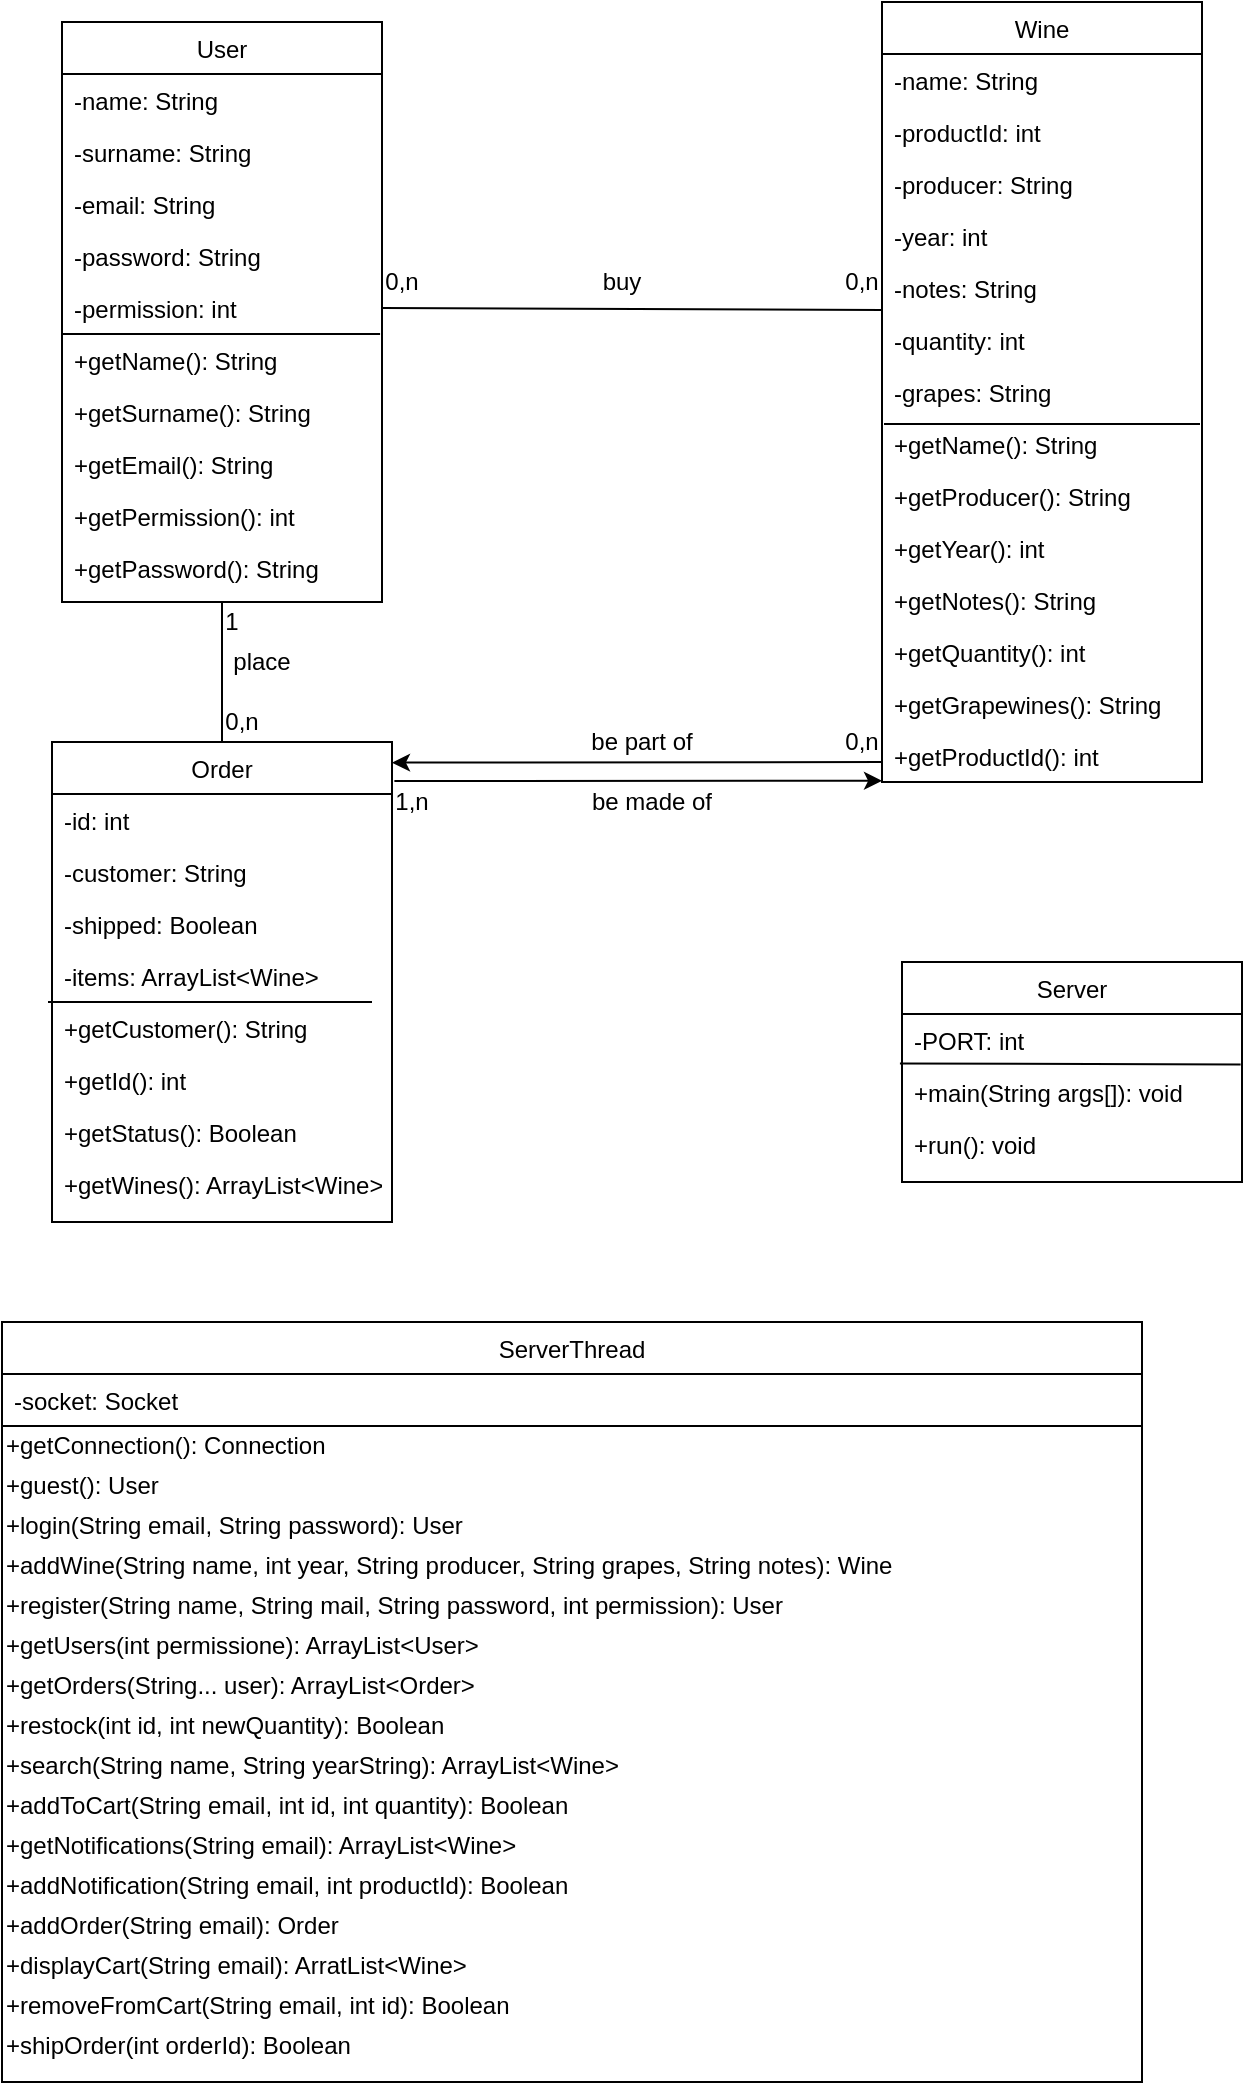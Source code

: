 <mxfile version="14.0.1" type="github">
  <diagram id="C5RBs43oDa-KdzZeNtuy" name="Page-1">
    <mxGraphModel dx="569" dy="1487" grid="1" gridSize="10" guides="1" tooltips="1" connect="1" arrows="1" fold="1" page="1" pageScale="1" pageWidth="827" pageHeight="1169" math="0" shadow="0">
      <root>
        <mxCell id="WIyWlLk6GJQsqaUBKTNV-0" />
        <mxCell id="WIyWlLk6GJQsqaUBKTNV-1" parent="WIyWlLk6GJQsqaUBKTNV-0" />
        <mxCell id="zkfFHV4jXpPFQw0GAbJ--6" value="Order" style="swimlane;fontStyle=0;align=center;verticalAlign=top;childLayout=stackLayout;horizontal=1;startSize=26;horizontalStack=0;resizeParent=1;resizeLast=0;collapsible=1;marginBottom=0;rounded=0;shadow=0;strokeWidth=1;" parent="WIyWlLk6GJQsqaUBKTNV-1" vertex="1">
          <mxGeometry x="165" y="-780" width="170" height="240" as="geometry">
            <mxRectangle x="130" y="380" width="160" height="26" as="alternateBounds" />
          </mxGeometry>
        </mxCell>
        <mxCell id="zkfFHV4jXpPFQw0GAbJ--7" value="-id: int" style="text;align=left;verticalAlign=top;spacingLeft=4;spacingRight=4;overflow=hidden;rotatable=0;points=[[0,0.5],[1,0.5]];portConstraint=eastwest;" parent="zkfFHV4jXpPFQw0GAbJ--6" vertex="1">
          <mxGeometry y="26" width="170" height="26" as="geometry" />
        </mxCell>
        <mxCell id="zkfFHV4jXpPFQw0GAbJ--8" value="-customer: String" style="text;align=left;verticalAlign=top;spacingLeft=4;spacingRight=4;overflow=hidden;rotatable=0;points=[[0,0.5],[1,0.5]];portConstraint=eastwest;rounded=0;shadow=0;html=0;" parent="zkfFHV4jXpPFQw0GAbJ--6" vertex="1">
          <mxGeometry y="52" width="170" height="26" as="geometry" />
        </mxCell>
        <mxCell id="KHxgYw2skOJuKb-MiLeZ-36" value="-shipped: Boolean" style="text;align=left;verticalAlign=top;spacingLeft=4;spacingRight=4;overflow=hidden;rotatable=0;points=[[0,0.5],[1,0.5]];portConstraint=eastwest;rounded=0;shadow=0;html=0;" vertex="1" parent="zkfFHV4jXpPFQw0GAbJ--6">
          <mxGeometry y="78" width="170" height="26" as="geometry" />
        </mxCell>
        <mxCell id="KHxgYw2skOJuKb-MiLeZ-37" value="-items: ArrayList&lt;Wine&gt;" style="text;align=left;verticalAlign=top;spacingLeft=4;spacingRight=4;overflow=hidden;rotatable=0;points=[[0,0.5],[1,0.5]];portConstraint=eastwest;rounded=0;shadow=0;html=0;" vertex="1" parent="zkfFHV4jXpPFQw0GAbJ--6">
          <mxGeometry y="104" width="170" height="26" as="geometry" />
        </mxCell>
        <mxCell id="KHxgYw2skOJuKb-MiLeZ-39" value="" style="endArrow=none;html=1;" edge="1" parent="zkfFHV4jXpPFQw0GAbJ--6">
          <mxGeometry width="50" height="50" relative="1" as="geometry">
            <mxPoint x="-2" y="130" as="sourcePoint" />
            <mxPoint x="160" y="130" as="targetPoint" />
          </mxGeometry>
        </mxCell>
        <mxCell id="KHxgYw2skOJuKb-MiLeZ-44" value="+getCustomer(): String" style="text;align=left;verticalAlign=top;spacingLeft=4;spacingRight=4;overflow=hidden;rotatable=0;points=[[0,0.5],[1,0.5]];portConstraint=eastwest;rounded=0;shadow=0;html=0;" vertex="1" parent="zkfFHV4jXpPFQw0GAbJ--6">
          <mxGeometry y="130" width="170" height="26" as="geometry" />
        </mxCell>
        <mxCell id="KHxgYw2skOJuKb-MiLeZ-42" value="+getId(): int" style="text;align=left;verticalAlign=top;spacingLeft=4;spacingRight=4;overflow=hidden;rotatable=0;points=[[0,0.5],[1,0.5]];portConstraint=eastwest;rounded=0;shadow=0;html=0;" vertex="1" parent="zkfFHV4jXpPFQw0GAbJ--6">
          <mxGeometry y="156" width="170" height="26" as="geometry" />
        </mxCell>
        <mxCell id="KHxgYw2skOJuKb-MiLeZ-43" value="+getStatus(): Boolean" style="text;align=left;verticalAlign=top;spacingLeft=4;spacingRight=4;overflow=hidden;rotatable=0;points=[[0,0.5],[1,0.5]];portConstraint=eastwest;rounded=0;shadow=0;html=0;" vertex="1" parent="zkfFHV4jXpPFQw0GAbJ--6">
          <mxGeometry y="182" width="170" height="26" as="geometry" />
        </mxCell>
        <mxCell id="KHxgYw2skOJuKb-MiLeZ-41" value="+getWines(): ArrayList&lt;Wine&gt;" style="text;align=left;verticalAlign=top;spacingLeft=4;spacingRight=4;overflow=hidden;rotatable=0;points=[[0,0.5],[1,0.5]];portConstraint=eastwest;rounded=0;shadow=0;html=0;" vertex="1" parent="zkfFHV4jXpPFQw0GAbJ--6">
          <mxGeometry y="208" width="170" height="26" as="geometry" />
        </mxCell>
        <mxCell id="zkfFHV4jXpPFQw0GAbJ--17" value="Wine" style="swimlane;fontStyle=0;align=center;verticalAlign=top;childLayout=stackLayout;horizontal=1;startSize=26;horizontalStack=0;resizeParent=1;resizeLast=0;collapsible=1;marginBottom=0;rounded=0;shadow=0;strokeWidth=1;" parent="WIyWlLk6GJQsqaUBKTNV-1" vertex="1">
          <mxGeometry x="580" y="-1150" width="160" height="390" as="geometry">
            <mxRectangle x="550" y="140" width="160" height="26" as="alternateBounds" />
          </mxGeometry>
        </mxCell>
        <mxCell id="zkfFHV4jXpPFQw0GAbJ--18" value="-name: String" style="text;align=left;verticalAlign=top;spacingLeft=4;spacingRight=4;overflow=hidden;rotatable=0;points=[[0,0.5],[1,0.5]];portConstraint=eastwest;" parent="zkfFHV4jXpPFQw0GAbJ--17" vertex="1">
          <mxGeometry y="26" width="160" height="26" as="geometry" />
        </mxCell>
        <mxCell id="zkfFHV4jXpPFQw0GAbJ--19" value="-productId: int" style="text;align=left;verticalAlign=top;spacingLeft=4;spacingRight=4;overflow=hidden;rotatable=0;points=[[0,0.5],[1,0.5]];portConstraint=eastwest;rounded=0;shadow=0;html=0;" parent="zkfFHV4jXpPFQw0GAbJ--17" vertex="1">
          <mxGeometry y="52" width="160" height="26" as="geometry" />
        </mxCell>
        <mxCell id="zkfFHV4jXpPFQw0GAbJ--20" value="-producer: String" style="text;align=left;verticalAlign=top;spacingLeft=4;spacingRight=4;overflow=hidden;rotatable=0;points=[[0,0.5],[1,0.5]];portConstraint=eastwest;rounded=0;shadow=0;html=0;" parent="zkfFHV4jXpPFQw0GAbJ--17" vertex="1">
          <mxGeometry y="78" width="160" height="26" as="geometry" />
        </mxCell>
        <mxCell id="zkfFHV4jXpPFQw0GAbJ--21" value="-year: int" style="text;align=left;verticalAlign=top;spacingLeft=4;spacingRight=4;overflow=hidden;rotatable=0;points=[[0,0.5],[1,0.5]];portConstraint=eastwest;rounded=0;shadow=0;html=0;" parent="zkfFHV4jXpPFQw0GAbJ--17" vertex="1">
          <mxGeometry y="104" width="160" height="26" as="geometry" />
        </mxCell>
        <mxCell id="zkfFHV4jXpPFQw0GAbJ--22" value="-notes: String" style="text;align=left;verticalAlign=top;spacingLeft=4;spacingRight=4;overflow=hidden;rotatable=0;points=[[0,0.5],[1,0.5]];portConstraint=eastwest;rounded=0;shadow=0;html=0;" parent="zkfFHV4jXpPFQw0GAbJ--17" vertex="1">
          <mxGeometry y="130" width="160" height="26" as="geometry" />
        </mxCell>
        <mxCell id="KHxgYw2skOJuKb-MiLeZ-4" value="-quantity: int" style="text;align=left;verticalAlign=top;spacingLeft=4;spacingRight=4;overflow=hidden;rotatable=0;points=[[0,0.5],[1,0.5]];portConstraint=eastwest;rounded=0;shadow=0;html=0;" vertex="1" parent="zkfFHV4jXpPFQw0GAbJ--17">
          <mxGeometry y="156" width="160" height="26" as="geometry" />
        </mxCell>
        <mxCell id="KHxgYw2skOJuKb-MiLeZ-5" value="-grapes: String" style="text;align=left;verticalAlign=top;spacingLeft=4;spacingRight=4;overflow=hidden;rotatable=0;points=[[0,0.5],[1,0.5]];portConstraint=eastwest;rounded=0;shadow=0;html=0;" vertex="1" parent="zkfFHV4jXpPFQw0GAbJ--17">
          <mxGeometry y="182" width="160" height="26" as="geometry" />
        </mxCell>
        <mxCell id="KHxgYw2skOJuKb-MiLeZ-6" value="" style="endArrow=none;html=1;" edge="1" parent="zkfFHV4jXpPFQw0GAbJ--17">
          <mxGeometry width="50" height="50" relative="1" as="geometry">
            <mxPoint x="1" y="211" as="sourcePoint" />
            <mxPoint x="159" y="211" as="targetPoint" />
          </mxGeometry>
        </mxCell>
        <mxCell id="KHxgYw2skOJuKb-MiLeZ-7" value="+getName(): String" style="text;align=left;verticalAlign=top;spacingLeft=4;spacingRight=4;overflow=hidden;rotatable=0;points=[[0,0.5],[1,0.5]];portConstraint=eastwest;rounded=0;shadow=0;html=0;" vertex="1" parent="zkfFHV4jXpPFQw0GAbJ--17">
          <mxGeometry y="208" width="160" height="26" as="geometry" />
        </mxCell>
        <mxCell id="KHxgYw2skOJuKb-MiLeZ-8" value="+getProducer(): String" style="text;align=left;verticalAlign=top;spacingLeft=4;spacingRight=4;overflow=hidden;rotatable=0;points=[[0,0.5],[1,0.5]];portConstraint=eastwest;rounded=0;shadow=0;html=0;" vertex="1" parent="zkfFHV4jXpPFQw0GAbJ--17">
          <mxGeometry y="234" width="160" height="26" as="geometry" />
        </mxCell>
        <mxCell id="KHxgYw2skOJuKb-MiLeZ-10" value="+getYear(): int" style="text;align=left;verticalAlign=top;spacingLeft=4;spacingRight=4;overflow=hidden;rotatable=0;points=[[0,0.5],[1,0.5]];portConstraint=eastwest;rounded=0;shadow=0;html=0;" vertex="1" parent="zkfFHV4jXpPFQw0GAbJ--17">
          <mxGeometry y="260" width="160" height="26" as="geometry" />
        </mxCell>
        <mxCell id="KHxgYw2skOJuKb-MiLeZ-9" value="+getNotes(): String" style="text;align=left;verticalAlign=top;spacingLeft=4;spacingRight=4;overflow=hidden;rotatable=0;points=[[0,0.5],[1,0.5]];portConstraint=eastwest;rounded=0;shadow=0;html=0;" vertex="1" parent="zkfFHV4jXpPFQw0GAbJ--17">
          <mxGeometry y="286" width="160" height="26" as="geometry" />
        </mxCell>
        <mxCell id="KHxgYw2skOJuKb-MiLeZ-12" value="+getQuantity(): int" style="text;align=left;verticalAlign=top;spacingLeft=4;spacingRight=4;overflow=hidden;rotatable=0;points=[[0,0.5],[1,0.5]];portConstraint=eastwest;rounded=0;shadow=0;html=0;" vertex="1" parent="zkfFHV4jXpPFQw0GAbJ--17">
          <mxGeometry y="312" width="160" height="26" as="geometry" />
        </mxCell>
        <mxCell id="KHxgYw2skOJuKb-MiLeZ-11" value="+getGrapewines(): String" style="text;align=left;verticalAlign=top;spacingLeft=4;spacingRight=4;overflow=hidden;rotatable=0;points=[[0,0.5],[1,0.5]];portConstraint=eastwest;rounded=0;shadow=0;html=0;" vertex="1" parent="zkfFHV4jXpPFQw0GAbJ--17">
          <mxGeometry y="338" width="160" height="26" as="geometry" />
        </mxCell>
        <mxCell id="KHxgYw2skOJuKb-MiLeZ-13" value="+getProductId(): int" style="text;align=left;verticalAlign=top;spacingLeft=4;spacingRight=4;overflow=hidden;rotatable=0;points=[[0,0.5],[1,0.5]];portConstraint=eastwest;rounded=0;shadow=0;html=0;" vertex="1" parent="zkfFHV4jXpPFQw0GAbJ--17">
          <mxGeometry y="364" width="160" height="26" as="geometry" />
        </mxCell>
        <mxCell id="KHxgYw2skOJuKb-MiLeZ-16" value="User" style="swimlane;fontStyle=0;align=center;verticalAlign=top;childLayout=stackLayout;horizontal=1;startSize=26;horizontalStack=0;resizeParent=1;resizeLast=0;collapsible=1;marginBottom=0;rounded=0;shadow=0;strokeWidth=1;" vertex="1" parent="WIyWlLk6GJQsqaUBKTNV-1">
          <mxGeometry x="170" y="-1140" width="160" height="290" as="geometry">
            <mxRectangle x="550" y="140" width="160" height="26" as="alternateBounds" />
          </mxGeometry>
        </mxCell>
        <mxCell id="KHxgYw2skOJuKb-MiLeZ-17" value="-name: String" style="text;align=left;verticalAlign=top;spacingLeft=4;spacingRight=4;overflow=hidden;rotatable=0;points=[[0,0.5],[1,0.5]];portConstraint=eastwest;" vertex="1" parent="KHxgYw2skOJuKb-MiLeZ-16">
          <mxGeometry y="26" width="160" height="26" as="geometry" />
        </mxCell>
        <mxCell id="KHxgYw2skOJuKb-MiLeZ-18" value="-surname: String" style="text;align=left;verticalAlign=top;spacingLeft=4;spacingRight=4;overflow=hidden;rotatable=0;points=[[0,0.5],[1,0.5]];portConstraint=eastwest;rounded=0;shadow=0;html=0;" vertex="1" parent="KHxgYw2skOJuKb-MiLeZ-16">
          <mxGeometry y="52" width="160" height="26" as="geometry" />
        </mxCell>
        <mxCell id="KHxgYw2skOJuKb-MiLeZ-19" value="-email: String" style="text;align=left;verticalAlign=top;spacingLeft=4;spacingRight=4;overflow=hidden;rotatable=0;points=[[0,0.5],[1,0.5]];portConstraint=eastwest;rounded=0;shadow=0;html=0;" vertex="1" parent="KHxgYw2skOJuKb-MiLeZ-16">
          <mxGeometry y="78" width="160" height="26" as="geometry" />
        </mxCell>
        <mxCell id="KHxgYw2skOJuKb-MiLeZ-20" value="-password: String" style="text;align=left;verticalAlign=top;spacingLeft=4;spacingRight=4;overflow=hidden;rotatable=0;points=[[0,0.5],[1,0.5]];portConstraint=eastwest;rounded=0;shadow=0;html=0;" vertex="1" parent="KHxgYw2skOJuKb-MiLeZ-16">
          <mxGeometry y="104" width="160" height="26" as="geometry" />
        </mxCell>
        <mxCell id="KHxgYw2skOJuKb-MiLeZ-32" value="" style="endArrow=none;html=1;entryX=0.994;entryY=0;entryDx=0;entryDy=0;entryPerimeter=0;" edge="1" parent="KHxgYw2skOJuKb-MiLeZ-16" target="KHxgYw2skOJuKb-MiLeZ-25">
          <mxGeometry width="50" height="50" relative="1" as="geometry">
            <mxPoint y="156" as="sourcePoint" />
            <mxPoint x="50" y="106" as="targetPoint" />
          </mxGeometry>
        </mxCell>
        <mxCell id="KHxgYw2skOJuKb-MiLeZ-21" value="-permission: int" style="text;align=left;verticalAlign=top;spacingLeft=4;spacingRight=4;overflow=hidden;rotatable=0;points=[[0,0.5],[1,0.5]];portConstraint=eastwest;rounded=0;shadow=0;html=0;" vertex="1" parent="KHxgYw2skOJuKb-MiLeZ-16">
          <mxGeometry y="130" width="160" height="26" as="geometry" />
        </mxCell>
        <mxCell id="KHxgYw2skOJuKb-MiLeZ-25" value="+getName(): String" style="text;align=left;verticalAlign=top;spacingLeft=4;spacingRight=4;overflow=hidden;rotatable=0;points=[[0,0.5],[1,0.5]];portConstraint=eastwest;rounded=0;shadow=0;html=0;" vertex="1" parent="KHxgYw2skOJuKb-MiLeZ-16">
          <mxGeometry y="156" width="160" height="26" as="geometry" />
        </mxCell>
        <mxCell id="KHxgYw2skOJuKb-MiLeZ-28" value="+getSurname(): String" style="text;align=left;verticalAlign=top;spacingLeft=4;spacingRight=4;overflow=hidden;rotatable=0;points=[[0,0.5],[1,0.5]];portConstraint=eastwest;rounded=0;shadow=0;html=0;" vertex="1" parent="KHxgYw2skOJuKb-MiLeZ-16">
          <mxGeometry y="182" width="160" height="26" as="geometry" />
        </mxCell>
        <mxCell id="KHxgYw2skOJuKb-MiLeZ-35" value="+getEmail(): String" style="text;align=left;verticalAlign=top;spacingLeft=4;spacingRight=4;overflow=hidden;rotatable=0;points=[[0,0.5],[1,0.5]];portConstraint=eastwest;rounded=0;shadow=0;html=0;" vertex="1" parent="KHxgYw2skOJuKb-MiLeZ-16">
          <mxGeometry y="208" width="160" height="26" as="geometry" />
        </mxCell>
        <mxCell id="KHxgYw2skOJuKb-MiLeZ-34" value="+getPermission(): int" style="text;align=left;verticalAlign=top;spacingLeft=4;spacingRight=4;overflow=hidden;rotatable=0;points=[[0,0.5],[1,0.5]];portConstraint=eastwest;rounded=0;shadow=0;html=0;" vertex="1" parent="KHxgYw2skOJuKb-MiLeZ-16">
          <mxGeometry y="234" width="160" height="26" as="geometry" />
        </mxCell>
        <mxCell id="KHxgYw2skOJuKb-MiLeZ-33" value="+getPassword(): String" style="text;align=left;verticalAlign=top;spacingLeft=4;spacingRight=4;overflow=hidden;rotatable=0;points=[[0,0.5],[1,0.5]];portConstraint=eastwest;rounded=0;shadow=0;html=0;" vertex="1" parent="KHxgYw2skOJuKb-MiLeZ-16">
          <mxGeometry y="260" width="160" height="26" as="geometry" />
        </mxCell>
        <mxCell id="KHxgYw2skOJuKb-MiLeZ-70" value="ServerThread" style="swimlane;fontStyle=0;align=center;verticalAlign=top;childLayout=stackLayout;horizontal=1;startSize=26;horizontalStack=0;resizeParent=1;resizeLast=0;collapsible=1;marginBottom=0;rounded=0;shadow=0;strokeWidth=1;" vertex="1" parent="WIyWlLk6GJQsqaUBKTNV-1">
          <mxGeometry x="140" y="-490" width="570" height="380" as="geometry">
            <mxRectangle x="130" y="380" width="160" height="26" as="alternateBounds" />
          </mxGeometry>
        </mxCell>
        <mxCell id="KHxgYw2skOJuKb-MiLeZ-71" value="-socket: Socket" style="text;align=left;verticalAlign=top;spacingLeft=4;spacingRight=4;overflow=hidden;rotatable=0;points=[[0,0.5],[1,0.5]];portConstraint=eastwest;" vertex="1" parent="KHxgYw2skOJuKb-MiLeZ-70">
          <mxGeometry y="26" width="570" height="26" as="geometry" />
        </mxCell>
        <mxCell id="KHxgYw2skOJuKb-MiLeZ-75" value="" style="endArrow=none;html=1;entryX=1;entryY=0;entryDx=0;entryDy=0;exitX=0;exitY=0;exitDx=0;exitDy=0;" edge="1" parent="KHxgYw2skOJuKb-MiLeZ-70" source="KHxgYw2skOJuKb-MiLeZ-47" target="KHxgYw2skOJuKb-MiLeZ-47">
          <mxGeometry width="50" height="50" relative="1" as="geometry">
            <mxPoint x="-2" y="130" as="sourcePoint" />
            <mxPoint x="572.28" y="123.24" as="targetPoint" />
          </mxGeometry>
        </mxCell>
        <mxCell id="KHxgYw2skOJuKb-MiLeZ-47" value="+getConnection(): Connection" style="text;html=1;strokeColor=none;fillColor=none;align=left;verticalAlign=middle;whiteSpace=wrap;rounded=0;" vertex="1" parent="KHxgYw2skOJuKb-MiLeZ-70">
          <mxGeometry y="52" width="570" height="20" as="geometry" />
        </mxCell>
        <mxCell id="KHxgYw2skOJuKb-MiLeZ-48" value="+guest(): User" style="text;html=1;strokeColor=none;fillColor=none;align=left;verticalAlign=middle;whiteSpace=wrap;rounded=0;" vertex="1" parent="KHxgYw2skOJuKb-MiLeZ-70">
          <mxGeometry y="72" width="570" height="20" as="geometry" />
        </mxCell>
        <mxCell id="KHxgYw2skOJuKb-MiLeZ-49" value="+login(String email, String password): User" style="text;html=1;strokeColor=none;fillColor=none;align=left;verticalAlign=middle;whiteSpace=wrap;rounded=0;" vertex="1" parent="KHxgYw2skOJuKb-MiLeZ-70">
          <mxGeometry y="92" width="570" height="20" as="geometry" />
        </mxCell>
        <mxCell id="KHxgYw2skOJuKb-MiLeZ-50" value="+addWine(String name, int year, String producer, String grapes, String notes): Wine" style="text;html=1;strokeColor=none;fillColor=none;align=left;verticalAlign=middle;whiteSpace=wrap;rounded=0;" vertex="1" parent="KHxgYw2skOJuKb-MiLeZ-70">
          <mxGeometry y="112" width="570" height="20" as="geometry" />
        </mxCell>
        <mxCell id="KHxgYw2skOJuKb-MiLeZ-51" value="+register(String name, String mail, String password, int permission): User&amp;nbsp;" style="text;html=1;strokeColor=none;fillColor=none;align=left;verticalAlign=middle;whiteSpace=wrap;rounded=0;" vertex="1" parent="KHxgYw2skOJuKb-MiLeZ-70">
          <mxGeometry y="132" width="570" height="20" as="geometry" />
        </mxCell>
        <mxCell id="KHxgYw2skOJuKb-MiLeZ-52" value="+getUsers(int permissione): ArrayList&amp;lt;User&amp;gt;" style="text;html=1;strokeColor=none;fillColor=none;align=left;verticalAlign=middle;whiteSpace=wrap;rounded=0;" vertex="1" parent="KHxgYw2skOJuKb-MiLeZ-70">
          <mxGeometry y="152" width="570" height="20" as="geometry" />
        </mxCell>
        <mxCell id="KHxgYw2skOJuKb-MiLeZ-53" value="+getOrders(String... user): ArrayList&amp;lt;Order&amp;gt;" style="text;html=1;strokeColor=none;fillColor=none;align=left;verticalAlign=middle;whiteSpace=wrap;rounded=0;" vertex="1" parent="KHxgYw2skOJuKb-MiLeZ-70">
          <mxGeometry y="172" width="570" height="20" as="geometry" />
        </mxCell>
        <mxCell id="KHxgYw2skOJuKb-MiLeZ-54" value="+restock(int id, int newQuantity): Boolean" style="text;html=1;strokeColor=none;fillColor=none;align=left;verticalAlign=middle;whiteSpace=wrap;rounded=0;" vertex="1" parent="KHxgYw2skOJuKb-MiLeZ-70">
          <mxGeometry y="192" width="570" height="20" as="geometry" />
        </mxCell>
        <mxCell id="KHxgYw2skOJuKb-MiLeZ-55" value="+search(String name, String yearString): ArrayList&amp;lt;Wine&amp;gt;" style="text;html=1;strokeColor=none;fillColor=none;align=left;verticalAlign=middle;whiteSpace=wrap;rounded=0;" vertex="1" parent="KHxgYw2skOJuKb-MiLeZ-70">
          <mxGeometry y="212" width="570" height="20" as="geometry" />
        </mxCell>
        <mxCell id="KHxgYw2skOJuKb-MiLeZ-56" value="+addToCart(String email, int id, int quantity): Boolean" style="text;html=1;strokeColor=none;fillColor=none;align=left;verticalAlign=middle;whiteSpace=wrap;rounded=0;" vertex="1" parent="KHxgYw2skOJuKb-MiLeZ-70">
          <mxGeometry y="232" width="570" height="20" as="geometry" />
        </mxCell>
        <mxCell id="KHxgYw2skOJuKb-MiLeZ-57" value="+getNotifications(String email): ArrayList&amp;lt;Wine&amp;gt;" style="text;html=1;strokeColor=none;fillColor=none;align=left;verticalAlign=middle;whiteSpace=wrap;rounded=0;" vertex="1" parent="KHxgYw2skOJuKb-MiLeZ-70">
          <mxGeometry y="252" width="570" height="20" as="geometry" />
        </mxCell>
        <mxCell id="KHxgYw2skOJuKb-MiLeZ-58" value="+addNotification(String email, int productId): Boolean" style="text;html=1;strokeColor=none;fillColor=none;align=left;verticalAlign=middle;whiteSpace=wrap;rounded=0;" vertex="1" parent="KHxgYw2skOJuKb-MiLeZ-70">
          <mxGeometry y="272" width="570" height="20" as="geometry" />
        </mxCell>
        <mxCell id="KHxgYw2skOJuKb-MiLeZ-59" value="+addOrder(String email): Order" style="text;html=1;strokeColor=none;fillColor=none;align=left;verticalAlign=middle;whiteSpace=wrap;rounded=0;" vertex="1" parent="KHxgYw2skOJuKb-MiLeZ-70">
          <mxGeometry y="292" width="570" height="20" as="geometry" />
        </mxCell>
        <mxCell id="KHxgYw2skOJuKb-MiLeZ-60" value="+displayCart(String email): ArratList&amp;lt;Wine&amp;gt;" style="text;html=1;strokeColor=none;fillColor=none;align=left;verticalAlign=middle;whiteSpace=wrap;rounded=0;" vertex="1" parent="KHxgYw2skOJuKb-MiLeZ-70">
          <mxGeometry y="312" width="570" height="20" as="geometry" />
        </mxCell>
        <mxCell id="KHxgYw2skOJuKb-MiLeZ-61" value="+removeFromCart(String email, int id): Boolean" style="text;html=1;strokeColor=none;fillColor=none;align=left;verticalAlign=middle;whiteSpace=wrap;rounded=0;" vertex="1" parent="KHxgYw2skOJuKb-MiLeZ-70">
          <mxGeometry y="332" width="570" height="20" as="geometry" />
        </mxCell>
        <mxCell id="KHxgYw2skOJuKb-MiLeZ-62" value="+shipOrder(int orderId): Boolean" style="text;html=1;strokeColor=none;fillColor=none;align=left;verticalAlign=middle;whiteSpace=wrap;rounded=0;" vertex="1" parent="KHxgYw2skOJuKb-MiLeZ-70">
          <mxGeometry y="352" width="570" height="20" as="geometry" />
        </mxCell>
        <mxCell id="KHxgYw2skOJuKb-MiLeZ-80" value="Server" style="swimlane;fontStyle=0;align=center;verticalAlign=top;childLayout=stackLayout;horizontal=1;startSize=26;horizontalStack=0;resizeParent=1;resizeLast=0;collapsible=1;marginBottom=0;rounded=0;shadow=0;strokeWidth=1;" vertex="1" parent="WIyWlLk6GJQsqaUBKTNV-1">
          <mxGeometry x="590" y="-670" width="170" height="110" as="geometry">
            <mxRectangle x="130" y="380" width="160" height="26" as="alternateBounds" />
          </mxGeometry>
        </mxCell>
        <mxCell id="KHxgYw2skOJuKb-MiLeZ-81" value="-PORT: int" style="text;align=left;verticalAlign=top;spacingLeft=4;spacingRight=4;overflow=hidden;rotatable=0;points=[[0,0.5],[1,0.5]];portConstraint=eastwest;" vertex="1" parent="KHxgYw2skOJuKb-MiLeZ-80">
          <mxGeometry y="26" width="170" height="26" as="geometry" />
        </mxCell>
        <mxCell id="KHxgYw2skOJuKb-MiLeZ-85" value="" style="endArrow=none;html=1;exitX=-0.006;exitY=0.951;exitDx=0;exitDy=0;entryX=0.996;entryY=0.973;entryDx=0;entryDy=0;exitPerimeter=0;entryPerimeter=0;" edge="1" parent="KHxgYw2skOJuKb-MiLeZ-80" source="KHxgYw2skOJuKb-MiLeZ-81" target="KHxgYw2skOJuKb-MiLeZ-81">
          <mxGeometry width="50" height="50" relative="1" as="geometry">
            <mxPoint x="-2" y="130" as="sourcePoint" />
            <mxPoint x="169" y="52" as="targetPoint" />
          </mxGeometry>
        </mxCell>
        <mxCell id="KHxgYw2skOJuKb-MiLeZ-91" value="+main(String args[]): void" style="text;align=left;verticalAlign=top;spacingLeft=4;spacingRight=4;overflow=hidden;rotatable=0;points=[[0,0.5],[1,0.5]];portConstraint=eastwest;rounded=0;shadow=0;html=0;" vertex="1" parent="KHxgYw2skOJuKb-MiLeZ-80">
          <mxGeometry y="52" width="170" height="26" as="geometry" />
        </mxCell>
        <mxCell id="KHxgYw2skOJuKb-MiLeZ-92" value="+run(): void" style="text;align=left;verticalAlign=top;spacingLeft=4;spacingRight=4;overflow=hidden;rotatable=0;points=[[0,0.5],[1,0.5]];portConstraint=eastwest;rounded=0;shadow=0;html=0;" vertex="1" parent="KHxgYw2skOJuKb-MiLeZ-80">
          <mxGeometry y="78" width="170" height="26" as="geometry" />
        </mxCell>
        <mxCell id="KHxgYw2skOJuKb-MiLeZ-95" value="" style="endArrow=none;html=1;exitX=1;exitY=0.5;exitDx=0;exitDy=0;" edge="1" parent="WIyWlLk6GJQsqaUBKTNV-1" source="KHxgYw2skOJuKb-MiLeZ-21">
          <mxGeometry width="50" height="50" relative="1" as="geometry">
            <mxPoint x="340" y="-970" as="sourcePoint" />
            <mxPoint x="580" y="-996" as="targetPoint" />
          </mxGeometry>
        </mxCell>
        <mxCell id="KHxgYw2skOJuKb-MiLeZ-97" value="0,n" style="text;html=1;strokeColor=none;fillColor=none;align=center;verticalAlign=middle;whiteSpace=wrap;rounded=0;" vertex="1" parent="WIyWlLk6GJQsqaUBKTNV-1">
          <mxGeometry x="560" y="-1020" width="20" height="20" as="geometry" />
        </mxCell>
        <mxCell id="KHxgYw2skOJuKb-MiLeZ-98" value="0,n" style="text;html=1;strokeColor=none;fillColor=none;align=center;verticalAlign=middle;whiteSpace=wrap;rounded=0;" vertex="1" parent="WIyWlLk6GJQsqaUBKTNV-1">
          <mxGeometry x="330" y="-1020" width="20" height="20" as="geometry" />
        </mxCell>
        <mxCell id="KHxgYw2skOJuKb-MiLeZ-99" value="buy" style="text;html=1;strokeColor=none;fillColor=none;align=center;verticalAlign=middle;whiteSpace=wrap;rounded=0;" vertex="1" parent="WIyWlLk6GJQsqaUBKTNV-1">
          <mxGeometry x="430" y="-1020" width="40" height="20" as="geometry" />
        </mxCell>
        <mxCell id="KHxgYw2skOJuKb-MiLeZ-100" value="" style="endArrow=none;html=1;entryX=0.5;entryY=1;entryDx=0;entryDy=0;exitX=0.5;exitY=0;exitDx=0;exitDy=0;" edge="1" parent="WIyWlLk6GJQsqaUBKTNV-1" source="zkfFHV4jXpPFQw0GAbJ--6" target="KHxgYw2skOJuKb-MiLeZ-16">
          <mxGeometry width="50" height="50" relative="1" as="geometry">
            <mxPoint x="480" y="-730" as="sourcePoint" />
            <mxPoint x="530" y="-780" as="targetPoint" />
          </mxGeometry>
        </mxCell>
        <mxCell id="KHxgYw2skOJuKb-MiLeZ-101" value="place" style="text;html=1;strokeColor=none;fillColor=none;align=center;verticalAlign=middle;whiteSpace=wrap;rounded=0;" vertex="1" parent="WIyWlLk6GJQsqaUBKTNV-1">
          <mxGeometry x="250" y="-830" width="40" height="20" as="geometry" />
        </mxCell>
        <mxCell id="KHxgYw2skOJuKb-MiLeZ-102" value="0,n" style="text;html=1;strokeColor=none;fillColor=none;align=center;verticalAlign=middle;whiteSpace=wrap;rounded=0;" vertex="1" parent="WIyWlLk6GJQsqaUBKTNV-1">
          <mxGeometry x="250" y="-800" width="20" height="20" as="geometry" />
        </mxCell>
        <mxCell id="KHxgYw2skOJuKb-MiLeZ-105" value="1" style="text;html=1;strokeColor=none;fillColor=none;align=center;verticalAlign=middle;whiteSpace=wrap;rounded=0;" vertex="1" parent="WIyWlLk6GJQsqaUBKTNV-1">
          <mxGeometry x="250" y="-850" width="10" height="20" as="geometry" />
        </mxCell>
        <mxCell id="KHxgYw2skOJuKb-MiLeZ-108" value="0,n" style="text;html=1;strokeColor=none;fillColor=none;align=center;verticalAlign=middle;whiteSpace=wrap;rounded=0;" vertex="1" parent="WIyWlLk6GJQsqaUBKTNV-1">
          <mxGeometry x="560" y="-790" width="20" height="20" as="geometry" />
        </mxCell>
        <mxCell id="KHxgYw2skOJuKb-MiLeZ-112" value="" style="endArrow=classic;html=1;exitX=1;exitY=1;exitDx=0;exitDy=0;entryX=1;entryY=0.043;entryDx=0;entryDy=0;entryPerimeter=0;" edge="1" parent="WIyWlLk6GJQsqaUBKTNV-1" source="KHxgYw2skOJuKb-MiLeZ-108" target="zkfFHV4jXpPFQw0GAbJ--6">
          <mxGeometry width="50" height="50" relative="1" as="geometry">
            <mxPoint x="490" y="-840" as="sourcePoint" />
            <mxPoint x="540" y="-890" as="targetPoint" />
          </mxGeometry>
        </mxCell>
        <mxCell id="KHxgYw2skOJuKb-MiLeZ-113" value="be part of" style="text;html=1;strokeColor=none;fillColor=none;align=center;verticalAlign=middle;whiteSpace=wrap;rounded=0;" vertex="1" parent="WIyWlLk6GJQsqaUBKTNV-1">
          <mxGeometry x="430" y="-790" width="60" height="20" as="geometry" />
        </mxCell>
        <mxCell id="KHxgYw2skOJuKb-MiLeZ-114" value="" style="endArrow=classic;html=1;exitX=1.007;exitY=0.081;exitDx=0;exitDy=0;exitPerimeter=0;entryX=0;entryY=0.978;entryDx=0;entryDy=0;entryPerimeter=0;" edge="1" parent="WIyWlLk6GJQsqaUBKTNV-1" source="zkfFHV4jXpPFQw0GAbJ--6" target="KHxgYw2skOJuKb-MiLeZ-13">
          <mxGeometry width="50" height="50" relative="1" as="geometry">
            <mxPoint x="490" y="-830" as="sourcePoint" />
            <mxPoint x="540" y="-880" as="targetPoint" />
          </mxGeometry>
        </mxCell>
        <mxCell id="KHxgYw2skOJuKb-MiLeZ-115" value="1,n" style="text;html=1;strokeColor=none;fillColor=none;align=center;verticalAlign=middle;whiteSpace=wrap;rounded=0;" vertex="1" parent="WIyWlLk6GJQsqaUBKTNV-1">
          <mxGeometry x="335" y="-760" width="20" height="20" as="geometry" />
        </mxCell>
        <mxCell id="KHxgYw2skOJuKb-MiLeZ-116" value="be made of" style="text;html=1;strokeColor=none;fillColor=none;align=center;verticalAlign=middle;whiteSpace=wrap;rounded=0;" vertex="1" parent="WIyWlLk6GJQsqaUBKTNV-1">
          <mxGeometry x="430" y="-760" width="70" height="20" as="geometry" />
        </mxCell>
      </root>
    </mxGraphModel>
  </diagram>
</mxfile>
